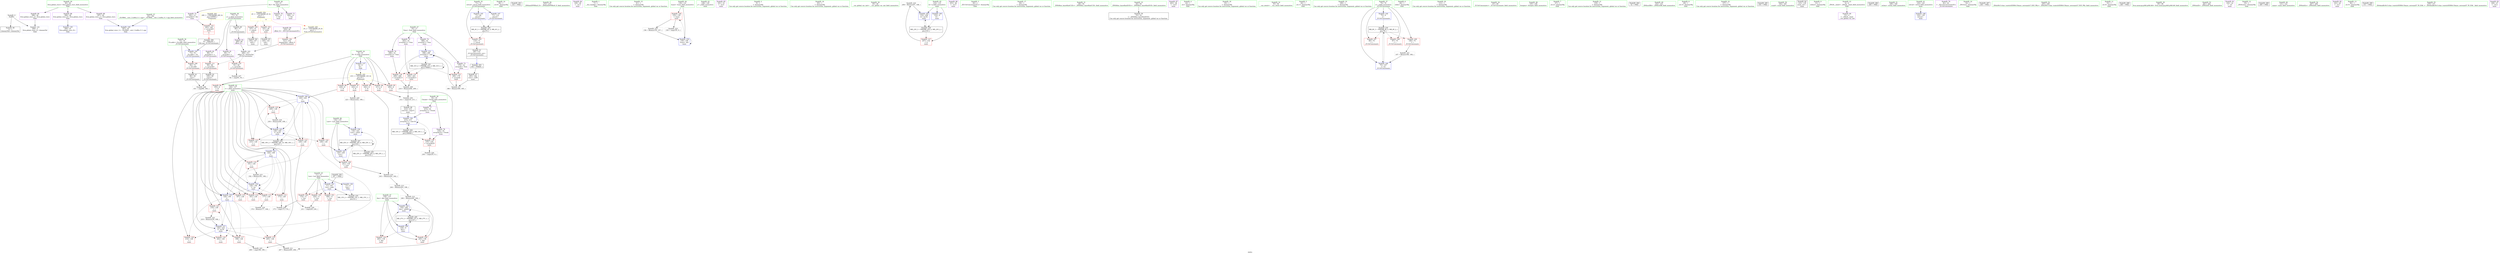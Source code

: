 digraph "SVFG" {
	label="SVFG";

	Node0x55c8d98b3280 [shape=record,color=grey,label="{NodeID: 0\nNullPtr}"];
	Node0x55c8d98b3280 -> Node0x55c8d98cf320[style=solid];
	Node0x55c8d98b3280 -> Node0x55c8d98d4860[style=solid];
	Node0x55c8d98e94b0 [shape=record,color=yellow,style=double,label="{NodeID: 263\n29V_1 = ENCHI(MR_29V_0)\npts\{150000 \}\nFun[main]}"];
	Node0x55c8d98e94b0 -> Node0x55c8d98d4050[style=dashed];
	Node0x55c8d98cd9d0 [shape=record,color=red,label="{NodeID: 97\n222\<--8\n\<--N\nmain\n}"];
	Node0x55c8d98cd9d0 -> Node0x55c8d98da250[style=solid];
	Node0x55c8d98c3980 [shape=record,color=green,label="{NodeID: 14\n38\<--1\n.str.6\<--dummyObj\nGlob }"];
	Node0x55c8d98ce530 [shape=record,color=red,label="{NodeID: 111\n99\<--98\n\<--arrayidx1\n_Z11IsConsonantc\n}"];
	Node0x55c8d98ce530 -> Node0x55c8d98cf6c0[style=solid];
	Node0x55c8d98cc710 [shape=record,color=green,label="{NodeID: 28\n18\<--19\nChunk\<--Chunk_field_insensitive\nGlob }"];
	Node0x55c8d98cc710 -> Node0x55c8d98d02f0[style=solid];
	Node0x55c8d98cc710 -> Node0x55c8d98d03c0[style=solid];
	Node0x55c8d98f5470 [shape=record,color=black,label="{NodeID: 291\n163 = PHI()\n}"];
	Node0x55c8d98d3aa0 [shape=record,color=red,label="{NodeID: 125\n249\<--126\n\<--i\nmain\n}"];
	Node0x55c8d98d3aa0 -> Node0x55c8d98d9c50[style=solid];
	Node0x55c8d98cd420 [shape=record,color=green,label="{NodeID: 42\n126\<--127\ni\<--i_field_insensitive\nmain\n}"];
	Node0x55c8d98cd420 -> Node0x55c8d98ce600[style=solid];
	Node0x55c8d98cd420 -> Node0x55c8d98ce6d0[style=solid];
	Node0x55c8d98cd420 -> Node0x55c8d98ce7a0[style=solid];
	Node0x55c8d98cd420 -> Node0x55c8d98ce870[style=solid];
	Node0x55c8d98cd420 -> Node0x55c8d98d3350[style=solid];
	Node0x55c8d98cd420 -> Node0x55c8d98d3420[style=solid];
	Node0x55c8d98cd420 -> Node0x55c8d98d34f0[style=solid];
	Node0x55c8d98cd420 -> Node0x55c8d98d35c0[style=solid];
	Node0x55c8d98cd420 -> Node0x55c8d98d3690[style=solid];
	Node0x55c8d98cd420 -> Node0x55c8d98d3760[style=solid];
	Node0x55c8d98cd420 -> Node0x55c8d98d3830[style=solid];
	Node0x55c8d98cd420 -> Node0x55c8d98d3900[style=solid];
	Node0x55c8d98cd420 -> Node0x55c8d98d39d0[style=solid];
	Node0x55c8d98cd420 -> Node0x55c8d98d3aa0[style=solid];
	Node0x55c8d98cd420 -> Node0x55c8d98d5180[style=solid];
	Node0x55c8d98cd420 -> Node0x55c8d98d5320[style=solid];
	Node0x55c8d98cd420 -> Node0x55c8d98d53f0[style=solid];
	Node0x55c8d98cd420 -> Node0x55c8d98d5590[style=solid];
	Node0x55c8d98cd420 -> Node0x55c8d98d5800[style=solid];
	Node0x55c8d98cd420 -> Node0x55c8d98d5a70[style=solid];
	Node0x55c8d98da550 [shape=record,color=grey,label="{NodeID: 222\n219 = Binary(218, 108, )\n}"];
	Node0x55c8d98da550 -> Node0x55c8d98d5590[style=solid];
	Node0x55c8d98d4660 [shape=record,color=blue,label="{NodeID: 139\n306\<--41\nllvm.global_ctors_0\<--\nGlob }"];
	Node0x55c8d98cf120 [shape=record,color=green,label="{NodeID: 56\n272\<--273\n_ZNSolsEPFRSoS_E\<--_ZNSolsEPFRSoS_E_field_insensitive\n}"];
	Node0x55c8d98e34c0 [shape=record,color=black,label="{NodeID: 236\nMR_19V_2 = PHI(MR_19V_10, MR_19V_1, )\npts\{127 \}\n}"];
	Node0x55c8d98e34c0 -> Node0x55c8d98d5180[style=dashed];
	Node0x55c8d98d5250 [shape=record,color=blue,label="{NodeID: 153\n188\<--186\narrayidx7\<--add\nmain\n}"];
	Node0x55c8d98d5250 -> Node0x55c8d98d3f80[style=dashed];
	Node0x55c8d98d5250 -> Node0x55c8d98d4120[style=dashed];
	Node0x55c8d98d5250 -> Node0x55c8d98d41f0[style=dashed];
	Node0x55c8d98d5250 -> Node0x55c8d98d5250[style=dashed];
	Node0x55c8d98d5250 -> Node0x55c8d98e4dc0[style=dashed];
	Node0x55c8d98cfd40 [shape=record,color=purple,label="{NodeID: 70\n162\<--13\n\<--Str\nmain\n}"];
	Node0x55c8d98d08a0 [shape=record,color=purple,label="{NodeID: 84\n149\<--29\n\<--.str.3\nmain\n}"];
	Node0x55c8d98c3b90 [shape=record,color=green,label="{NodeID: 1\n7\<--1\n__dso_handle\<--dummyObj\nGlob }"];
	Node0x55c8d98cdaa0 [shape=record,color=red,label="{NodeID: 98\n226\<--8\n\<--N\nmain\n}"];
	Node0x55c8d98cdaa0 -> Node0x55c8d98d5800[style=solid];
	Node0x55c8d98cbd60 [shape=record,color=green,label="{NodeID: 15\n41\<--1\n\<--dummyObj\nCan only get source location for instruction, argument, global var or function.}"];
	Node0x55c8d98ce600 [shape=record,color=red,label="{NodeID: 112\n173\<--126\n\<--i\nmain\n}"];
	Node0x55c8d98ce600 -> Node0x55c8d98dab50[style=solid];
	Node0x55c8d98cc810 [shape=record,color=green,label="{NodeID: 29\n40\<--44\nllvm.global_ctors\<--llvm.global_ctors_field_insensitive\nGlob }"];
	Node0x55c8d98cc810 -> Node0x55c8d98d0be0[style=solid];
	Node0x55c8d98cc810 -> Node0x55c8d98d0ce0[style=solid];
	Node0x55c8d98cc810 -> Node0x55c8d98d0de0[style=solid];
	Node0x55c8d98f5570 [shape=record,color=black,label="{NodeID: 292\n167 = PHI()\n}"];
	Node0x55c8d98f5570 -> Node0x55c8d98d50b0[style=solid];
	Node0x55c8d98d91d0 [shape=record,color=grey,label="{NodeID: 209\n210 = Binary(204, 209, )\n}"];
	Node0x55c8d98d91d0 -> Node0x55c8d98db150[style=solid];
	Node0x55c8d98d3b70 [shape=record,color=red,label="{NodeID: 126\n155\<--130\n\<--Icase\nmain\n}"];
	Node0x55c8d98d3b70 -> Node0x55c8d98da0d0[style=solid];
	Node0x55c8d98d3b70 -> Node0x55c8d98da6d0[style=solid];
	Node0x55c8d98cd4f0 [shape=record,color=green,label="{NodeID: 43\n128\<--129\nj\<--j_field_insensitive\nmain\n}"];
	Node0x55c8d98da6d0 [shape=record,color=grey,label="{NodeID: 223\n159 = cmp(155, 9, )\n}"];
	Node0x55c8d98d4760 [shape=record,color=blue,label="{NodeID: 140\n307\<--42\nllvm.global_ctors_1\<--_GLOBAL__sub_I_LinKin_0_1.cpp\nGlob }"];
	Node0x55c8d98cf220 [shape=record,color=green,label="{NodeID: 57\n42\<--302\n_GLOBAL__sub_I_LinKin_0_1.cpp\<--_GLOBAL__sub_I_LinKin_0_1.cpp_field_insensitive\n}"];
	Node0x55c8d98cf220 -> Node0x55c8d98d4760[style=solid];
	Node0x55c8d98d5320 [shape=record,color=blue,label="{NodeID: 154\n126\<--192\ni\<--inc\nmain\n}"];
	Node0x55c8d98d5320 -> Node0x55c8d98ce600[style=dashed];
	Node0x55c8d98d5320 -> Node0x55c8d98ce6d0[style=dashed];
	Node0x55c8d98d5320 -> Node0x55c8d98ce7a0[style=dashed];
	Node0x55c8d98d5320 -> Node0x55c8d98ce870[style=dashed];
	Node0x55c8d98d5320 -> Node0x55c8d98d3350[style=dashed];
	Node0x55c8d98d5320 -> Node0x55c8d98d5320[style=dashed];
	Node0x55c8d98d5320 -> Node0x55c8d98d53f0[style=dashed];
	Node0x55c8d98cfe10 [shape=record,color=purple,label="{NodeID: 71\n166\<--13\n\<--Str\nmain\n}"];
	Node0x55c8d98d0970 [shape=record,color=purple,label="{NodeID: 85\n161\<--33\n\<--.str.4\nmain\n}"];
	Node0x55c8d98c23a0 [shape=record,color=green,label="{NodeID: 2\n9\<--1\n\<--dummyObj\nCan only get source location for instruction, argument, global var or function.}"];
	Node0x55c8d98cdb70 [shape=record,color=red,label="{NodeID: 99\n242\<--8\n\<--N\nmain\n}"];
	Node0x55c8d98cdb70 -> Node0x55c8d98d9950[style=solid];
	Node0x55c8d98cbdf0 [shape=record,color=green,label="{NodeID: 16\n83\<--1\n\<--dummyObj\nCan only get source location for instruction, argument, global var or function.}"];
	Node0x55c8d98ce6d0 [shape=record,color=red,label="{NodeID: 113\n177\<--126\n\<--i\nmain\n}"];
	Node0x55c8d98ce6d0 -> Node0x55c8d98d9f50[style=solid];
	Node0x55c8d98cc910 [shape=record,color=green,label="{NodeID: 30\n45\<--46\n__cxx_global_var_init\<--__cxx_global_var_init_field_insensitive\n}"];
	Node0x55c8d98f56d0 [shape=record,color=black,label="{NodeID: 293\n184 = PHI(69, )\n}"];
	Node0x55c8d98f56d0 -> Node0x55c8d98cfad0[style=solid];
	Node0x55c8d98d9350 [shape=record,color=grey,label="{NodeID: 210\n258 = Binary(257, 108, )\n}"];
	Node0x55c8d98d9350 -> Node0x55c8d98d5b40[style=solid];
	Node0x55c8d98d3c40 [shape=record,color=red,label="{NodeID: 127\n257\<--132\n\<--k\nmain\n}"];
	Node0x55c8d98d3c40 -> Node0x55c8d98d9350[style=solid];
	Node0x55c8d98cd5c0 [shape=record,color=green,label="{NodeID: 44\n130\<--131\nIcase\<--Icase_field_insensitive\nmain\n}"];
	Node0x55c8d98cd5c0 -> Node0x55c8d98d3b70[style=solid];
	Node0x55c8d98cd5c0 -> Node0x55c8d98d4fe0[style=solid];
	Node0x55c8d98da850 [shape=record,color=grey,label="{NodeID: 224\n236 = cmp(235, 9, )\n}"];
	Node0x55c8d98d4860 [shape=record,color=blue, style = dotted,label="{NodeID: 141\n308\<--3\nllvm.global_ctors_2\<--dummyVal\nGlob }"];
	Node0x55c8d98cf320 [shape=record,color=black,label="{NodeID: 58\n2\<--3\ndummyVal\<--dummyVal\n}"];
	Node0x55c8d98e3ec0 [shape=record,color=black,label="{NodeID: 238\nMR_23V_3 = PHI(MR_23V_4, MR_23V_2, )\npts\{133 \}\n}"];
	Node0x55c8d98e3ec0 -> Node0x55c8d98d3c40[style=dashed];
	Node0x55c8d98e3ec0 -> Node0x55c8d98d5b40[style=dashed];
	Node0x55c8d98d53f0 [shape=record,color=blue,label="{NodeID: 155\n126\<--195\ni\<--\nmain\n}"];
	Node0x55c8d98d53f0 -> Node0x55c8d98d3420[style=dashed];
	Node0x55c8d98d53f0 -> Node0x55c8d98d34f0[style=dashed];
	Node0x55c8d98d53f0 -> Node0x55c8d98d35c0[style=dashed];
	Node0x55c8d98d53f0 -> Node0x55c8d98d3690[style=dashed];
	Node0x55c8d98d53f0 -> Node0x55c8d98d3760[style=dashed];
	Node0x55c8d98d53f0 -> Node0x55c8d98d5590[style=dashed];
	Node0x55c8d98d53f0 -> Node0x55c8d98d5800[style=dashed];
	Node0x55c8d98cfee0 [shape=record,color=purple,label="{NodeID: 72\n182\<--13\narrayidx5\<--Str\nmain\n}"];
	Node0x55c8d98cfee0 -> Node0x55c8d98d4050[style=solid];
	Node0x55c8d98d0a40 [shape=record,color=purple,label="{NodeID: 86\n253\<--36\n\<--.str.5\nmain\n}"];
	Node0x55c8d98c2430 [shape=record,color=green,label="{NodeID: 3\n20\<--1\n_ZZ11IsConsonantcE1s\<--dummyObj\nGlob }"];
	Node0x55c8d98cdc40 [shape=record,color=red,label="{NodeID: 100\n174\<--11\n\<--Len\nmain\n}"];
	Node0x55c8d98cdc40 -> Node0x55c8d98dab50[style=solid];
	Node0x55c8d98cbe80 [shape=record,color=green,label="{NodeID: 17\n84\<--1\n\<--dummyObj\nCan only get source location for instruction, argument, global var or function.}"];
	Node0x55c8d98ce7a0 [shape=record,color=red,label="{NodeID: 114\n181\<--126\n\<--i\nmain\n}"];
	Node0x55c8d98cca10 [shape=record,color=green,label="{NodeID: 31\n49\<--50\n_ZNSt8ios_base4InitC1Ev\<--_ZNSt8ios_base4InitC1Ev_field_insensitive\n}"];
	Node0x55c8d98f5860 [shape=record,color=black,label="{NodeID: 294\n70 = PHI(183, )\n0th arg _Z11IsConsonantc }"];
	Node0x55c8d98f5860 -> Node0x55c8d98d4960[style=solid];
	Node0x55c8d98d94d0 [shape=record,color=grey,label="{NodeID: 211\n207 = Binary(205, 206, )\n}"];
	Node0x55c8d98d3d10 [shape=record,color=red,label="{NodeID: 128\n241\<--134\n\<--Last\nmain\n}"];
	Node0x55c8d98d3d10 -> Node0x55c8d98d9950[style=solid];
	Node0x55c8d98cd690 [shape=record,color=green,label="{NodeID: 45\n132\<--133\nk\<--k_field_insensitive\nmain\n}"];
	Node0x55c8d98cd690 -> Node0x55c8d98d3c40[style=solid];
	Node0x55c8d98cd690 -> Node0x55c8d98d4f10[style=solid];
	Node0x55c8d98cd690 -> Node0x55c8d98d5b40[style=solid];
	Node0x55c8d98da9d0 [shape=record,color=grey,label="{NodeID: 225\n200 = cmp(198, 199, )\n}"];
	Node0x55c8d98d4960 [shape=record,color=blue,label="{NodeID: 142\n73\<--70\nCh.addr\<--Ch\n_Z11IsConsonantc\n}"];
	Node0x55c8d98d4960 -> Node0x55c8d98ce120[style=dashed];
	Node0x55c8d98cf420 [shape=record,color=black,label="{NodeID: 59\n53\<--54\n\<--_ZNSt8ios_base4InitD1Ev\nCan only get source location for instruction, argument, global var or function.}"];
	Node0x55c8d98e43c0 [shape=record,color=black,label="{NodeID: 239\nMR_25V_2 = PHI(MR_25V_4, MR_25V_1, )\npts\{135 \}\n}"];
	Node0x55c8d98e43c0 -> Node0x55c8d98d5660[style=dashed];
	Node0x55c8d98d54c0 [shape=record,color=blue,label="{NodeID: 156\n215\<--213\narrayidx17\<--conv16\nmain\n}"];
	Node0x55c8d98d54c0 -> Node0x55c8d98d42c0[style=dashed];
	Node0x55c8d98d54c0 -> Node0x55c8d98d54c0[style=dashed];
	Node0x55c8d98d54c0 -> Node0x55c8d98e52c0[style=dashed];
	Node0x55c8d98cffb0 [shape=record,color=purple,label="{NodeID: 73\n179\<--16\narrayidx\<--Sum\nmain\n}"];
	Node0x55c8d98cffb0 -> Node0x55c8d98d3f80[style=solid];
	Node0x55c8d98d0b10 [shape=record,color=purple,label="{NodeID: 87\n263\<--38\n\<--.str.6\nmain\n}"];
	Node0x55c8d98b37e0 [shape=record,color=green,label="{NodeID: 4\n22\<--1\n.str\<--dummyObj\nGlob }"];
	Node0x55c8d98cdd10 [shape=record,color=red,label="{NodeID: 101\n199\<--11\n\<--Len\nmain\n}"];
	Node0x55c8d98cdd10 -> Node0x55c8d98da9d0[style=solid];
	Node0x55c8d98cbf10 [shape=record,color=green,label="{NodeID: 18\n93\<--1\n\<--dummyObj\nCan only get source location for instruction, argument, global var or function.}"];
	Node0x55c8d98ce870 [shape=record,color=red,label="{NodeID: 115\n187\<--126\n\<--i\nmain\n}"];
	Node0x55c8d98ccb10 [shape=record,color=green,label="{NodeID: 32\n55\<--56\n__cxa_atexit\<--__cxa_atexit_field_insensitive\n}"];
	Node0x55c8d98d9650 [shape=record,color=grey,label="{NodeID: 212\n246 = Binary(245, 244, )\n}"];
	Node0x55c8d98d9650 -> Node0x55c8d98d59a0[style=solid];
	Node0x55c8d98d3de0 [shape=record,color=red,label="{NodeID: 129\n245\<--136\n\<--Ans\nmain\n}"];
	Node0x55c8d98d3de0 -> Node0x55c8d98d9650[style=solid];
	Node0x55c8d98cd760 [shape=record,color=green,label="{NodeID: 46\n134\<--135\nLast\<--Last_field_insensitive\nmain\n}"];
	Node0x55c8d98cd760 -> Node0x55c8d98d3d10[style=solid];
	Node0x55c8d98cd760 -> Node0x55c8d98d5660[style=solid];
	Node0x55c8d98cd760 -> Node0x55c8d98d58d0[style=solid];
	Node0x55c8d98dab50 [shape=record,color=grey,label="{NodeID: 226\n175 = cmp(173, 174, )\n}"];
	Node0x55c8d98d4a30 [shape=record,color=blue, style = dotted,label="{NodeID: 143\n309\<--311\noffset_0\<--dummyVal\n_Z11IsConsonantc\n}"];
	Node0x55c8d98d4a30 -> Node0x55c8d98ce460[style=dashed];
	Node0x55c8d98d4a30 -> Node0x55c8d98ce530[style=dashed];
	Node0x55c8d98cf520 [shape=record,color=black,label="{NodeID: 60\n80\<--77\n\<--s\n_Z11IsConsonantc\n}"];
	Node0x55c8d98cf520 -> Node0x55c8d98d1080[style=solid];
	Node0x55c8d98e48c0 [shape=record,color=black,label="{NodeID: 240\nMR_27V_2 = PHI(MR_27V_4, MR_27V_1, )\npts\{137 \}\n}"];
	Node0x55c8d98e48c0 -> Node0x55c8d98d5730[style=dashed];
	Node0x55c8d98d5590 [shape=record,color=blue,label="{NodeID: 157\n126\<--219\ni\<--inc19\nmain\n}"];
	Node0x55c8d98d5590 -> Node0x55c8d98d3420[style=dashed];
	Node0x55c8d98d5590 -> Node0x55c8d98d34f0[style=dashed];
	Node0x55c8d98d5590 -> Node0x55c8d98d35c0[style=dashed];
	Node0x55c8d98d5590 -> Node0x55c8d98d3690[style=dashed];
	Node0x55c8d98d5590 -> Node0x55c8d98d3760[style=dashed];
	Node0x55c8d98d5590 -> Node0x55c8d98d5590[style=dashed];
	Node0x55c8d98d5590 -> Node0x55c8d98d5800[style=dashed];
	Node0x55c8d98d0080 [shape=record,color=purple,label="{NodeID: 74\n188\<--16\narrayidx7\<--Sum\nmain\n}"];
	Node0x55c8d98d0080 -> Node0x55c8d98d5250[style=solid];
	Node0x55c8d98e8460 [shape=record,color=yellow,style=double,label="{NodeID: 254\n2V_1 = ENCHI(MR_2V_0)\npts\{1 \}\nFun[main]|{|<s2>9}}"];
	Node0x55c8d98e8460 -> Node0x55c8d98cdeb0[style=dashed];
	Node0x55c8d98e8460 -> Node0x55c8d98cdf80[style=dashed];
	Node0x55c8d98e8460:s2 -> Node0x55c8d98e75c0[style=dashed,color=red];
	Node0x55c8d98d0be0 [shape=record,color=purple,label="{NodeID: 88\n306\<--40\nllvm.global_ctors_0\<--llvm.global_ctors\nGlob }"];
	Node0x55c8d98d0be0 -> Node0x55c8d98d4660[style=solid];
	Node0x55c8d98b3870 [shape=record,color=green,label="{NodeID: 5\n24\<--1\n.str.1\<--dummyObj\nGlob }"];
	Node0x55c8d98cdde0 [shape=record,color=red,label="{NodeID: 102\n230\<--11\n\<--Len\nmain\n}"];
	Node0x55c8d98cdde0 -> Node0x55c8d98dafd0[style=solid];
	Node0x55c8d98cbfa0 [shape=record,color=green,label="{NodeID: 19\n108\<--1\n\<--dummyObj\nCan only get source location for instruction, argument, global var or function.}"];
	Node0x55c8d98d3350 [shape=record,color=red,label="{NodeID: 116\n191\<--126\n\<--i\nmain\n}"];
	Node0x55c8d98d3350 -> Node0x55c8d98d9ad0[style=solid];
	Node0x55c8d98ccc10 [shape=record,color=green,label="{NodeID: 33\n54\<--60\n_ZNSt8ios_base4InitD1Ev\<--_ZNSt8ios_base4InitD1Ev_field_insensitive\n}"];
	Node0x55c8d98ccc10 -> Node0x55c8d98cf420[style=solid];
	Node0x55c8d98d97d0 [shape=record,color=grey,label="{NodeID: 213\n244 = Binary(243, 108, )\n}"];
	Node0x55c8d98d97d0 -> Node0x55c8d98d9650[style=solid];
	Node0x55c8d98d3eb0 [shape=record,color=red,label="{NodeID: 130\n265\<--136\n\<--Ans\nmain\n}"];
	Node0x55c8d98cd830 [shape=record,color=green,label="{NodeID: 47\n136\<--137\nAns\<--Ans_field_insensitive\nmain\n}"];
	Node0x55c8d98cd830 -> Node0x55c8d98d3de0[style=solid];
	Node0x55c8d98cd830 -> Node0x55c8d98d3eb0[style=solid];
	Node0x55c8d98cd830 -> Node0x55c8d98d5730[style=solid];
	Node0x55c8d98cd830 -> Node0x55c8d98d59a0[style=solid];
	Node0x55c8d98dacd0 [shape=record,color=grey,label="{NodeID: 227\n92 = cmp(91, 93, )\n}"];
	Node0x55c8d98d4b00 [shape=record,color=blue,label="{NodeID: 144\n75\<--9\ni\<--\n_Z11IsConsonantc\n}"];
	Node0x55c8d98d4b00 -> Node0x55c8d98e2ac0[style=dashed];
	Node0x55c8d98cf5f0 [shape=record,color=black,label="{NodeID: 61\n96\<--95\nconv\<--\n_Z11IsConsonantc\n}"];
	Node0x55c8d98cf5f0 -> Node0x55c8d98dae50[style=solid];
	Node0x55c8d98e4dc0 [shape=record,color=black,label="{NodeID: 241\nMR_31V_2 = PHI(MR_31V_3, MR_31V_1, )\npts\{170000 \}\n}"];
	Node0x55c8d98e4dc0 -> Node0x55c8d98d3f80[style=dashed];
	Node0x55c8d98e4dc0 -> Node0x55c8d98d4120[style=dashed];
	Node0x55c8d98e4dc0 -> Node0x55c8d98d41f0[style=dashed];
	Node0x55c8d98e4dc0 -> Node0x55c8d98d5250[style=dashed];
	Node0x55c8d98e4dc0 -> Node0x55c8d98e4dc0[style=dashed];
	Node0x55c8d98d5660 [shape=record,color=blue,label="{NodeID: 158\n134\<--223\nLast\<--sub21\nmain\n}"];
	Node0x55c8d98d5660 -> Node0x55c8d98e6bc0[style=dashed];
	Node0x55c8d98d0150 [shape=record,color=purple,label="{NodeID: 75\n203\<--16\narrayidx11\<--Sum\nmain\n}"];
	Node0x55c8d98d0150 -> Node0x55c8d98d4120[style=solid];
	Node0x55c8d98e8570 [shape=record,color=yellow,style=double,label="{NodeID: 255\n13V_1 = ENCHI(MR_13V_0)\npts\{10 \}\nFun[main]}"];
	Node0x55c8d98e8570 -> Node0x55c8d98d1150[style=dashed];
	Node0x55c8d98e8570 -> Node0x55c8d98d1220[style=dashed];
	Node0x55c8d98e8570 -> Node0x55c8d98cd900[style=dashed];
	Node0x55c8d98e8570 -> Node0x55c8d98cd9d0[style=dashed];
	Node0x55c8d98e8570 -> Node0x55c8d98cdaa0[style=dashed];
	Node0x55c8d98e8570 -> Node0x55c8d98cdb70[style=dashed];
	Node0x55c8d98d0ce0 [shape=record,color=purple,label="{NodeID: 89\n307\<--40\nllvm.global_ctors_1\<--llvm.global_ctors\nGlob }"];
	Node0x55c8d98d0ce0 -> Node0x55c8d98d4760[style=solid];
	Node0x55c8d98b3900 [shape=record,color=green,label="{NodeID: 6\n26\<--1\nstdin\<--dummyObj\nGlob }"];
	Node0x55c8d98cdeb0 [shape=record,color=red,label="{NodeID: 103\n141\<--26\n\<--stdin\nmain\n}"];
	Node0x55c8d98cdeb0 -> Node0x55c8d98cf930[style=solid];
	Node0x55c8d98cc030 [shape=record,color=green,label="{NodeID: 20\n112\<--1\n\<--dummyObj\nCan only get source location for instruction, argument, global var or function.}"];
	Node0x55c8d98d3420 [shape=record,color=red,label="{NodeID: 117\n198\<--126\n\<--i\nmain\n}"];
	Node0x55c8d98d3420 -> Node0x55c8d98da9d0[style=solid];
	Node0x55c8d98ccd10 [shape=record,color=green,label="{NodeID: 34\n67\<--68\n_Z11IsConsonantc\<--_Z11IsConsonantc_field_insensitive\n}"];
	Node0x55c8d98d9950 [shape=record,color=grey,label="{NodeID: 214\n243 = Binary(241, 242, )\n}"];
	Node0x55c8d98d9950 -> Node0x55c8d98d97d0[style=solid];
	Node0x55c8d98d3f80 [shape=record,color=red,label="{NodeID: 131\n180\<--179\n\<--arrayidx\nmain\n}"];
	Node0x55c8d98d3f80 -> Node0x55c8d98d9dd0[style=solid];
	Node0x55c8d98ce920 [shape=record,color=green,label="{NodeID: 48\n145\<--146\nfreopen\<--freopen_field_insensitive\n}"];
	Node0x55c8d98dae50 [shape=record,color=grey,label="{NodeID: 228\n101 = cmp(96, 100, )\n}"];
	Node0x55c8d98d4bd0 [shape=record,color=blue,label="{NodeID: 145\n71\<--84\nretval\<--\n_Z11IsConsonantc\n}"];
	Node0x55c8d98d4bd0 -> Node0x55c8d98e61c0[style=dashed];
	Node0x55c8d98cf6c0 [shape=record,color=black,label="{NodeID: 62\n100\<--99\nconv2\<--\n_Z11IsConsonantc\n}"];
	Node0x55c8d98cf6c0 -> Node0x55c8d98dae50[style=solid];
	Node0x55c8d98e52c0 [shape=record,color=black,label="{NodeID: 242\nMR_33V_2 = PHI(MR_33V_3, MR_33V_1, )\npts\{190000 \}\n}"];
	Node0x55c8d98e52c0 -> Node0x55c8d98d42c0[style=dashed];
	Node0x55c8d98e52c0 -> Node0x55c8d98d54c0[style=dashed];
	Node0x55c8d98e52c0 -> Node0x55c8d98e52c0[style=dashed];
	Node0x55c8d98d5730 [shape=record,color=blue,label="{NodeID: 159\n136\<--9\nAns\<--\nmain\n}"];
	Node0x55c8d98d5730 -> Node0x55c8d98d3de0[style=dashed];
	Node0x55c8d98d5730 -> Node0x55c8d98d3eb0[style=dashed];
	Node0x55c8d98d5730 -> Node0x55c8d98d59a0[style=dashed];
	Node0x55c8d98d5730 -> Node0x55c8d98e48c0[style=dashed];
	Node0x55c8d98d0220 [shape=record,color=purple,label="{NodeID: 76\n208\<--16\narrayidx13\<--Sum\nmain\n}"];
	Node0x55c8d98d0220 -> Node0x55c8d98d41f0[style=solid];
	Node0x55c8d98d0de0 [shape=record,color=purple,label="{NodeID: 90\n308\<--40\nllvm.global_ctors_2\<--llvm.global_ctors\nGlob }"];
	Node0x55c8d98d0de0 -> Node0x55c8d98d4860[style=solid];
	Node0x55c8d98b3990 [shape=record,color=green,label="{NodeID: 7\n27\<--1\n.str.2\<--dummyObj\nGlob }"];
	Node0x55c8d98cdf80 [shape=record,color=red,label="{NodeID: 104\n147\<--31\n\<--stdout\nmain\n}"];
	Node0x55c8d98cdf80 -> Node0x55c8d98cfa00[style=solid];
	Node0x55c8d98cc0c0 [shape=record,color=green,label="{NodeID: 21\n139\<--1\n\<--dummyObj\nCan only get source location for instruction, argument, global var or function.}"];
	Node0x55c8d98f43b0 [shape=record,color=black,label="{NodeID: 284\n52 = PHI()\n}"];
	Node0x55c8d98d34f0 [shape=record,color=red,label="{NodeID: 118\n202\<--126\n\<--i\nmain\n}"];
	Node0x55c8d98cce10 [shape=record,color=green,label="{NodeID: 35\n71\<--72\nretval\<--retval_field_insensitive\n_Z11IsConsonantc\n}"];
	Node0x55c8d98cce10 -> Node0x55c8d98ce050[style=solid];
	Node0x55c8d98cce10 -> Node0x55c8d98d4bd0[style=solid];
	Node0x55c8d98cce10 -> Node0x55c8d98d4d70[style=solid];
	Node0x55c8d98d9ad0 [shape=record,color=grey,label="{NodeID: 215\n192 = Binary(191, 108, )\n}"];
	Node0x55c8d98d9ad0 -> Node0x55c8d98d5320[style=solid];
	Node0x55c8d98d4050 [shape=record,color=red,label="{NodeID: 132\n183\<--182\n\<--arrayidx5\nmain\n|{<s0>9}}"];
	Node0x55c8d98d4050:s0 -> Node0x55c8d98f5860[style=solid,color=red];
	Node0x55c8d98cea20 [shape=record,color=green,label="{NodeID: 49\n152\<--153\n_ZNSirsERl\<--_ZNSirsERl_field_insensitive\n}"];
	Node0x55c8d98dafd0 [shape=record,color=grey,label="{NodeID: 229\n231 = cmp(229, 230, )\n}"];
	Node0x55c8d98d4ca0 [shape=record,color=blue,label="{NodeID: 146\n75\<--107\ni\<--inc\n_Z11IsConsonantc\n}"];
	Node0x55c8d98d4ca0 -> Node0x55c8d98e2ac0[style=dashed];
	Node0x55c8d98cf790 [shape=record,color=black,label="{NodeID: 63\n69\<--114\n_Z11IsConsonantc_ret\<--\n_Z11IsConsonantc\n|{<s0>9}}"];
	Node0x55c8d98cf790:s0 -> Node0x55c8d98f56d0[style=solid,color=blue];
	Node0x55c8d98d5800 [shape=record,color=blue,label="{NodeID: 160\n126\<--226\ni\<--\nmain\n}"];
	Node0x55c8d98d5800 -> Node0x55c8d98d3830[style=dashed];
	Node0x55c8d98d5800 -> Node0x55c8d98d3900[style=dashed];
	Node0x55c8d98d5800 -> Node0x55c8d98d39d0[style=dashed];
	Node0x55c8d98d5800 -> Node0x55c8d98d3aa0[style=dashed];
	Node0x55c8d98d5800 -> Node0x55c8d98d5a70[style=dashed];
	Node0x55c8d98d5800 -> Node0x55c8d98e34c0[style=dashed];
	Node0x55c8d98d02f0 [shape=record,color=purple,label="{NodeID: 77\n215\<--18\narrayidx17\<--Chunk\nmain\n}"];
	Node0x55c8d98d02f0 -> Node0x55c8d98d54c0[style=solid];
	Node0x55c8d98d0ee0 [shape=record,color=purple,label="{NodeID: 91\n90\<--77\narrayidx\<--s\n_Z11IsConsonantc\n}"];
	Node0x55c8d98d0ee0 -> Node0x55c8d98ce460[style=solid];
	Node0x55c8d98b3310 [shape=record,color=green,label="{NodeID: 8\n29\<--1\n.str.3\<--dummyObj\nGlob }"];
	Node0x55c8d98ce050 [shape=record,color=red,label="{NodeID: 105\n114\<--71\n\<--retval\n_Z11IsConsonantc\n}"];
	Node0x55c8d98ce050 -> Node0x55c8d98cf790[style=solid];
	Node0x55c8d98cc150 [shape=record,color=green,label="{NodeID: 22\n157\<--1\n\<--dummyObj\nCan only get source location for instruction, argument, global var or function.}"];
	Node0x55c8d98f4e70 [shape=record,color=black,label="{NodeID: 285\n254 = PHI()\n}"];
	Node0x55c8d98d35c0 [shape=record,color=red,label="{NodeID: 119\n205\<--126\n\<--i\nmain\n}"];
	Node0x55c8d98d35c0 -> Node0x55c8d98d94d0[style=solid];
	Node0x55c8d98ccee0 [shape=record,color=green,label="{NodeID: 36\n73\<--74\nCh.addr\<--Ch.addr_field_insensitive\n_Z11IsConsonantc\n}"];
	Node0x55c8d98ccee0 -> Node0x55c8d98ce120[style=solid];
	Node0x55c8d98ccee0 -> Node0x55c8d98d4960[style=solid];
	Node0x55c8d98d9c50 [shape=record,color=grey,label="{NodeID: 216\n250 = Binary(249, 108, )\n}"];
	Node0x55c8d98d9c50 -> Node0x55c8d98d5a70[style=solid];
	Node0x55c8d98d4120 [shape=record,color=red,label="{NodeID: 133\n204\<--203\n\<--arrayidx11\nmain\n}"];
	Node0x55c8d98d4120 -> Node0x55c8d98d91d0[style=solid];
	Node0x55c8d98ceb20 [shape=record,color=green,label="{NodeID: 50\n164\<--165\nscanf\<--scanf_field_insensitive\n}"];
	Node0x55c8d98db150 [shape=record,color=grey,label="{NodeID: 230\n212 = cmp(210, 211, )\n}"];
	Node0x55c8d98db150 -> Node0x55c8d98cfba0[style=solid];
	Node0x55c8d98d4d70 [shape=record,color=blue,label="{NodeID: 147\n71\<--112\nretval\<--\n_Z11IsConsonantc\n}"];
	Node0x55c8d98d4d70 -> Node0x55c8d98e61c0[style=dashed];
	Node0x55c8d98cf860 [shape=record,color=black,label="{NodeID: 64\n123\<--139\nmain_ret\<--\nmain\n}"];
	Node0x55c8d98d58d0 [shape=record,color=blue,label="{NodeID: 161\n134\<--238\nLast\<--\nmain\n}"];
	Node0x55c8d98d58d0 -> Node0x55c8d98d3d10[style=dashed];
	Node0x55c8d98d58d0 -> Node0x55c8d98e6bc0[style=dashed];
	Node0x55c8d98d03c0 [shape=record,color=purple,label="{NodeID: 78\n234\<--18\narrayidx25\<--Chunk\nmain\n}"];
	Node0x55c8d98d03c0 -> Node0x55c8d98d42c0[style=solid];
	Node0x55c8d98d0fb0 [shape=record,color=purple,label="{NodeID: 92\n98\<--77\narrayidx1\<--s\n_Z11IsConsonantc\n}"];
	Node0x55c8d98d0fb0 -> Node0x55c8d98ce530[style=solid];
	Node0x55c8d98b33a0 [shape=record,color=green,label="{NodeID: 9\n31\<--1\nstdout\<--dummyObj\nGlob }"];
	Node0x55c8d98ce120 [shape=record,color=red,label="{NodeID: 106\n95\<--73\n\<--Ch.addr\n_Z11IsConsonantc\n}"];
	Node0x55c8d98ce120 -> Node0x55c8d98cf5f0[style=solid];
	Node0x55c8d98cc210 [shape=record,color=green,label="{NodeID: 23\n4\<--6\n_ZStL8__ioinit\<--_ZStL8__ioinit_field_insensitive\nGlob }"];
	Node0x55c8d98cc210 -> Node0x55c8d98cfc70[style=solid];
	Node0x55c8d98f4fd0 [shape=record,color=black,label="{NodeID: 286\n260 = PHI()\n}"];
	Node0x55c8d98d3690 [shape=record,color=red,label="{NodeID: 120\n214\<--126\n\<--i\nmain\n}"];
	Node0x55c8d98ccfb0 [shape=record,color=green,label="{NodeID: 37\n75\<--76\ni\<--i_field_insensitive\n_Z11IsConsonantc\n}"];
	Node0x55c8d98ccfb0 -> Node0x55c8d98ce1f0[style=solid];
	Node0x55c8d98ccfb0 -> Node0x55c8d98ce2c0[style=solid];
	Node0x55c8d98ccfb0 -> Node0x55c8d98ce390[style=solid];
	Node0x55c8d98ccfb0 -> Node0x55c8d98d4b00[style=solid];
	Node0x55c8d98ccfb0 -> Node0x55c8d98d4ca0[style=solid];
	Node0x55c8d98d9dd0 [shape=record,color=grey,label="{NodeID: 217\n186 = Binary(180, 185, )\n}"];
	Node0x55c8d98d9dd0 -> Node0x55c8d98d5250[style=solid];
	Node0x55c8d98d41f0 [shape=record,color=red,label="{NodeID: 134\n209\<--208\n\<--arrayidx13\nmain\n}"];
	Node0x55c8d98d41f0 -> Node0x55c8d98d91d0[style=solid];
	Node0x55c8d98cec20 [shape=record,color=green,label="{NodeID: 51\n168\<--169\nstrlen\<--strlen_field_insensitive\n}"];
	Node0x55c8d98d4e40 [shape=record,color=blue,label="{NodeID: 148\n124\<--139\nretval\<--\nmain\n}"];
	Node0x55c8d98cf930 [shape=record,color=black,label="{NodeID: 65\n144\<--141\ncall\<--\nmain\n}"];
	Node0x55c8d98e61c0 [shape=record,color=black,label="{NodeID: 245\nMR_4V_3 = PHI(MR_4V_4, MR_4V_2, )\npts\{72 \}\n}"];
	Node0x55c8d98e61c0 -> Node0x55c8d98ce050[style=dashed];
	Node0x55c8d98d59a0 [shape=record,color=blue,label="{NodeID: 162\n136\<--246\nAns\<--add29\nmain\n}"];
	Node0x55c8d98d59a0 -> Node0x55c8d98d3de0[style=dashed];
	Node0x55c8d98d59a0 -> Node0x55c8d98d3eb0[style=dashed];
	Node0x55c8d98d59a0 -> Node0x55c8d98d59a0[style=dashed];
	Node0x55c8d98d59a0 -> Node0x55c8d98e48c0[style=dashed];
	Node0x55c8d98d0490 [shape=record,color=purple,label="{NodeID: 79\n81\<--20\n\<--_ZZ11IsConsonantcE1s\n_Z11IsConsonantc\n}"];
	Node0x55c8d98d1080 [shape=record,color=purple,label="{NodeID: 93\n309\<--80\noffset_0\<--\n}"];
	Node0x55c8d98d1080 -> Node0x55c8d98d4a30[style=solid];
	Node0x55c8d98b3470 [shape=record,color=green,label="{NodeID: 10\n32\<--1\n_ZSt3cin\<--dummyObj\nGlob }"];
	Node0x55c8d98ce1f0 [shape=record,color=red,label="{NodeID: 107\n89\<--75\n\<--i\n_Z11IsConsonantc\n}"];
	Node0x55c8d98cc310 [shape=record,color=green,label="{NodeID: 24\n8\<--10\nN\<--N_field_insensitive\nGlob }"];
	Node0x55c8d98cc310 -> Node0x55c8d98d1150[style=solid];
	Node0x55c8d98cc310 -> Node0x55c8d98d1220[style=solid];
	Node0x55c8d98cc310 -> Node0x55c8d98cd900[style=solid];
	Node0x55c8d98cc310 -> Node0x55c8d98cd9d0[style=solid];
	Node0x55c8d98cc310 -> Node0x55c8d98cdaa0[style=solid];
	Node0x55c8d98cc310 -> Node0x55c8d98cdb70[style=solid];
	Node0x55c8d98cc310 -> Node0x55c8d98d4460[style=solid];
	Node0x55c8d98f50d0 [shape=record,color=black,label="{NodeID: 287\n264 = PHI()\n}"];
	Node0x55c8d98d3760 [shape=record,color=red,label="{NodeID: 121\n218\<--126\n\<--i\nmain\n}"];
	Node0x55c8d98d3760 -> Node0x55c8d98da550[style=solid];
	Node0x55c8d98cd080 [shape=record,color=green,label="{NodeID: 38\n77\<--78\ns\<--s_field_insensitive\n_Z11IsConsonantc\n}"];
	Node0x55c8d98cd080 -> Node0x55c8d98cf520[style=solid];
	Node0x55c8d98cd080 -> Node0x55c8d98d0ee0[style=solid];
	Node0x55c8d98cd080 -> Node0x55c8d98d0fb0[style=solid];
	Node0x55c8d98d9f50 [shape=record,color=grey,label="{NodeID: 218\n178 = Binary(177, 108, )\n}"];
	Node0x55c8d98d42c0 [shape=record,color=red,label="{NodeID: 135\n235\<--234\n\<--arrayidx25\nmain\n}"];
	Node0x55c8d98d42c0 -> Node0x55c8d98da850[style=solid];
	Node0x55c8d98ced20 [shape=record,color=green,label="{NodeID: 52\n255\<--256\n_ZStlsISt11char_traitsIcEERSt13basic_ostreamIcT_ES5_PKc\<--_ZStlsISt11char_traitsIcEERSt13basic_ostreamIcT_ES5_PKc_field_insensitive\n}"];
	Node0x55c8d98d4f10 [shape=record,color=blue,label="{NodeID: 149\n132\<--9\nk\<--\nmain\n}"];
	Node0x55c8d98d4f10 -> Node0x55c8d98e3ec0[style=dashed];
	Node0x55c8d98cfa00 [shape=record,color=black,label="{NodeID: 66\n150\<--147\ncall1\<--\nmain\n}"];
	Node0x55c8d98d5a70 [shape=record,color=blue,label="{NodeID: 163\n126\<--250\ni\<--inc31\nmain\n}"];
	Node0x55c8d98d5a70 -> Node0x55c8d98d3830[style=dashed];
	Node0x55c8d98d5a70 -> Node0x55c8d98d3900[style=dashed];
	Node0x55c8d98d5a70 -> Node0x55c8d98d39d0[style=dashed];
	Node0x55c8d98d5a70 -> Node0x55c8d98d3aa0[style=dashed];
	Node0x55c8d98d5a70 -> Node0x55c8d98d5a70[style=dashed];
	Node0x55c8d98d5a70 -> Node0x55c8d98e34c0[style=dashed];
	Node0x55c8d98d0560 [shape=record,color=purple,label="{NodeID: 80\n310\<--20\noffset_0\<--_ZZ11IsConsonantcE1s\n}"];
	Node0x55c8d98d0560 -> Node0x55c8d98d4390[style=solid];
	Node0x55c8d98d1150 [shape=record,color=red,label="{NodeID: 94\n195\<--8\n\<--N\nmain\n}"];
	Node0x55c8d98d1150 -> Node0x55c8d98d53f0[style=solid];
	Node0x55c8d98c3710 [shape=record,color=green,label="{NodeID: 11\n33\<--1\n.str.4\<--dummyObj\nGlob }"];
	Node0x55c8d98ce2c0 [shape=record,color=red,label="{NodeID: 108\n97\<--75\n\<--i\n_Z11IsConsonantc\n}"];
	Node0x55c8d98cc410 [shape=record,color=green,label="{NodeID: 25\n11\<--12\nLen\<--Len_field_insensitive\nGlob }"];
	Node0x55c8d98cc410 -> Node0x55c8d98cdc40[style=solid];
	Node0x55c8d98cc410 -> Node0x55c8d98cdd10[style=solid];
	Node0x55c8d98cc410 -> Node0x55c8d98cdde0[style=solid];
	Node0x55c8d98cc410 -> Node0x55c8d98d4560[style=solid];
	Node0x55c8d98cc410 -> Node0x55c8d98d50b0[style=solid];
	Node0x55c8d98f51d0 [shape=record,color=black,label="{NodeID: 288\n266 = PHI()\n}"];
	Node0x55c8d98d3830 [shape=record,color=red,label="{NodeID: 122\n229\<--126\n\<--i\nmain\n}"];
	Node0x55c8d98d3830 -> Node0x55c8d98dafd0[style=solid];
	Node0x55c8d98cd150 [shape=record,color=green,label="{NodeID: 39\n85\<--86\nllvm.memcpy.p0i8.p0i8.i64\<--llvm.memcpy.p0i8.p0i8.i64_field_insensitive\n}"];
	Node0x55c8d98da0d0 [shape=record,color=grey,label="{NodeID: 219\n156 = Binary(155, 157, )\n}"];
	Node0x55c8d98da0d0 -> Node0x55c8d98d4fe0[style=solid];
	Node0x55c8d98d4390 [shape=record,color=red,label="{NodeID: 136\n311\<--310\ndummyVal\<--offset_0\n_Z11IsConsonantc\n}"];
	Node0x55c8d98d4390 -> Node0x55c8d98d4a30[style=solid];
	Node0x55c8d98cee20 [shape=record,color=green,label="{NodeID: 53\n261\<--262\n_ZNSolsEl\<--_ZNSolsEl_field_insensitive\n}"];
	Node0x55c8d98d4fe0 [shape=record,color=blue,label="{NodeID: 150\n130\<--156\nIcase\<--dec\nmain\n}"];
	Node0x55c8d98d4fe0 -> Node0x55c8d98d3b70[style=dashed];
	Node0x55c8d98d4fe0 -> Node0x55c8d98d4fe0[style=dashed];
	Node0x55c8d98cfad0 [shape=record,color=black,label="{NodeID: 67\n185\<--184\nconv\<--call6\nmain\n}"];
	Node0x55c8d98cfad0 -> Node0x55c8d98d9dd0[style=solid];
	Node0x55c8d98e6bc0 [shape=record,color=black,label="{NodeID: 247\nMR_25V_4 = PHI(MR_25V_6, MR_25V_3, )\npts\{135 \}\n}"];
	Node0x55c8d98e6bc0 -> Node0x55c8d98d3d10[style=dashed];
	Node0x55c8d98e6bc0 -> Node0x55c8d98d58d0[style=dashed];
	Node0x55c8d98e6bc0 -> Node0x55c8d98e43c0[style=dashed];
	Node0x55c8d98e6bc0 -> Node0x55c8d98e6bc0[style=dashed];
	Node0x55c8d98d5b40 [shape=record,color=blue,label="{NodeID: 164\n132\<--258\nk\<--inc34\nmain\n}"];
	Node0x55c8d98d5b40 -> Node0x55c8d98e3ec0[style=dashed];
	Node0x55c8d98d0630 [shape=record,color=purple,label="{NodeID: 81\n142\<--22\n\<--.str\nmain\n}"];
	Node0x55c8d98d1220 [shape=record,color=red,label="{NodeID: 95\n206\<--8\n\<--N\nmain\n}"];
	Node0x55c8d98d1220 -> Node0x55c8d98d94d0[style=solid];
	Node0x55c8d98c37e0 [shape=record,color=green,label="{NodeID: 12\n35\<--1\n_ZSt4cout\<--dummyObj\nGlob }"];
	Node0x55c8d98ce390 [shape=record,color=red,label="{NodeID: 109\n106\<--75\n\<--i\n_Z11IsConsonantc\n}"];
	Node0x55c8d98ce390 -> Node0x55c8d98da3d0[style=solid];
	Node0x55c8d98cc510 [shape=record,color=green,label="{NodeID: 26\n13\<--15\nStr\<--Str_field_insensitive\nGlob }"];
	Node0x55c8d98cc510 -> Node0x55c8d98cfd40[style=solid];
	Node0x55c8d98cc510 -> Node0x55c8d98cfe10[style=solid];
	Node0x55c8d98cc510 -> Node0x55c8d98cfee0[style=solid];
	Node0x55c8d98f52d0 [shape=record,color=black,label="{NodeID: 289\n269 = PHI()\n}"];
	Node0x55c8d98d3900 [shape=record,color=red,label="{NodeID: 123\n233\<--126\n\<--i\nmain\n}"];
	Node0x55c8d98cd250 [shape=record,color=green,label="{NodeID: 40\n121\<--122\nmain\<--main_field_insensitive\n}"];
	Node0x55c8d98da250 [shape=record,color=grey,label="{NodeID: 220\n223 = Binary(222, 108, )\n}"];
	Node0x55c8d98da250 -> Node0x55c8d98d5660[style=solid];
	Node0x55c8d98d4460 [shape=record,color=blue,label="{NodeID: 137\n8\<--9\nN\<--\nGlob }"];
	Node0x55c8d98d4460 -> Node0x55c8d98e8570[style=dashed];
	Node0x55c8d98cef20 [shape=record,color=green,label="{NodeID: 54\n267\<--268\n_ZNSolsEx\<--_ZNSolsEx_field_insensitive\n}"];
	Node0x55c8d98e2ac0 [shape=record,color=black,label="{NodeID: 234\nMR_8V_3 = PHI(MR_8V_4, MR_8V_2, )\npts\{76 \}\n}"];
	Node0x55c8d98e2ac0 -> Node0x55c8d98ce1f0[style=dashed];
	Node0x55c8d98e2ac0 -> Node0x55c8d98ce2c0[style=dashed];
	Node0x55c8d98e2ac0 -> Node0x55c8d98ce390[style=dashed];
	Node0x55c8d98e2ac0 -> Node0x55c8d98d4ca0[style=dashed];
	Node0x55c8d98d50b0 [shape=record,color=blue,label="{NodeID: 151\n11\<--167\nLen\<--call4\nmain\n}"];
	Node0x55c8d98d50b0 -> Node0x55c8d98cdc40[style=dashed];
	Node0x55c8d98d50b0 -> Node0x55c8d98cdd10[style=dashed];
	Node0x55c8d98d50b0 -> Node0x55c8d98cdde0[style=dashed];
	Node0x55c8d98d50b0 -> Node0x55c8d98e2fc0[style=dashed];
	Node0x55c8d98cfba0 [shape=record,color=black,label="{NodeID: 68\n213\<--212\nconv16\<--cmp15\nmain\n}"];
	Node0x55c8d98cfba0 -> Node0x55c8d98d54c0[style=solid];
	Node0x55c8d98d0700 [shape=record,color=purple,label="{NodeID: 82\n143\<--24\n\<--.str.1\nmain\n}"];
	Node0x55c8d98cd900 [shape=record,color=red,label="{NodeID: 96\n211\<--8\n\<--N\nmain\n}"];
	Node0x55c8d98cd900 -> Node0x55c8d98db150[style=solid];
	Node0x55c8d98c38b0 [shape=record,color=green,label="{NodeID: 13\n36\<--1\n.str.5\<--dummyObj\nGlob }"];
	Node0x55c8d98ce460 [shape=record,color=red,label="{NodeID: 110\n91\<--90\n\<--arrayidx\n_Z11IsConsonantc\n}"];
	Node0x55c8d98ce460 -> Node0x55c8d98dacd0[style=solid];
	Node0x55c8d98cc610 [shape=record,color=green,label="{NodeID: 27\n16\<--17\nSum\<--Sum_field_insensitive\nGlob }"];
	Node0x55c8d98cc610 -> Node0x55c8d98cffb0[style=solid];
	Node0x55c8d98cc610 -> Node0x55c8d98d0080[style=solid];
	Node0x55c8d98cc610 -> Node0x55c8d98d0150[style=solid];
	Node0x55c8d98cc610 -> Node0x55c8d98d0220[style=solid];
	Node0x55c8d98f53a0 [shape=record,color=black,label="{NodeID: 290\n151 = PHI()\n}"];
	Node0x55c8d98d39d0 [shape=record,color=red,label="{NodeID: 124\n238\<--126\n\<--i\nmain\n}"];
	Node0x55c8d98d39d0 -> Node0x55c8d98d58d0[style=solid];
	Node0x55c8d98cd350 [shape=record,color=green,label="{NodeID: 41\n124\<--125\nretval\<--retval_field_insensitive\nmain\n}"];
	Node0x55c8d98cd350 -> Node0x55c8d98d4e40[style=solid];
	Node0x55c8d98da3d0 [shape=record,color=grey,label="{NodeID: 221\n107 = Binary(106, 108, )\n}"];
	Node0x55c8d98da3d0 -> Node0x55c8d98d4ca0[style=solid];
	Node0x55c8d98d4560 [shape=record,color=blue,label="{NodeID: 138\n11\<--9\nLen\<--\nGlob }"];
	Node0x55c8d98d4560 -> Node0x55c8d98e2fc0[style=dashed];
	Node0x55c8d98cf020 [shape=record,color=green,label="{NodeID: 55\n270\<--271\n_ZSt4endlIcSt11char_traitsIcEERSt13basic_ostreamIT_T0_ES6_\<--_ZSt4endlIcSt11char_traitsIcEERSt13basic_ostreamIT_T0_ES6__field_insensitive\n}"];
	Node0x55c8d98e2fc0 [shape=record,color=black,label="{NodeID: 235\nMR_15V_2 = PHI(MR_15V_3, MR_15V_1, )\npts\{12 \}\n}"];
	Node0x55c8d98e2fc0 -> Node0x55c8d98d50b0[style=dashed];
	Node0x55c8d98d5180 [shape=record,color=blue,label="{NodeID: 152\n126\<--108\ni\<--\nmain\n}"];
	Node0x55c8d98d5180 -> Node0x55c8d98ce600[style=dashed];
	Node0x55c8d98d5180 -> Node0x55c8d98ce6d0[style=dashed];
	Node0x55c8d98d5180 -> Node0x55c8d98ce7a0[style=dashed];
	Node0x55c8d98d5180 -> Node0x55c8d98ce870[style=dashed];
	Node0x55c8d98d5180 -> Node0x55c8d98d3350[style=dashed];
	Node0x55c8d98d5180 -> Node0x55c8d98d5320[style=dashed];
	Node0x55c8d98d5180 -> Node0x55c8d98d53f0[style=dashed];
	Node0x55c8d98cfc70 [shape=record,color=purple,label="{NodeID: 69\n51\<--4\n\<--_ZStL8__ioinit\n__cxx_global_var_init\n}"];
	Node0x55c8d98e75c0 [shape=record,color=yellow,style=double,label="{NodeID: 249\n2V_1 = ENCHI(MR_2V_0)\npts\{1 \}\nFun[_Z11IsConsonantc]}"];
	Node0x55c8d98e75c0 -> Node0x55c8d98d4390[style=dashed];
	Node0x55c8d98d07d0 [shape=record,color=purple,label="{NodeID: 83\n148\<--27\n\<--.str.2\nmain\n}"];
}
